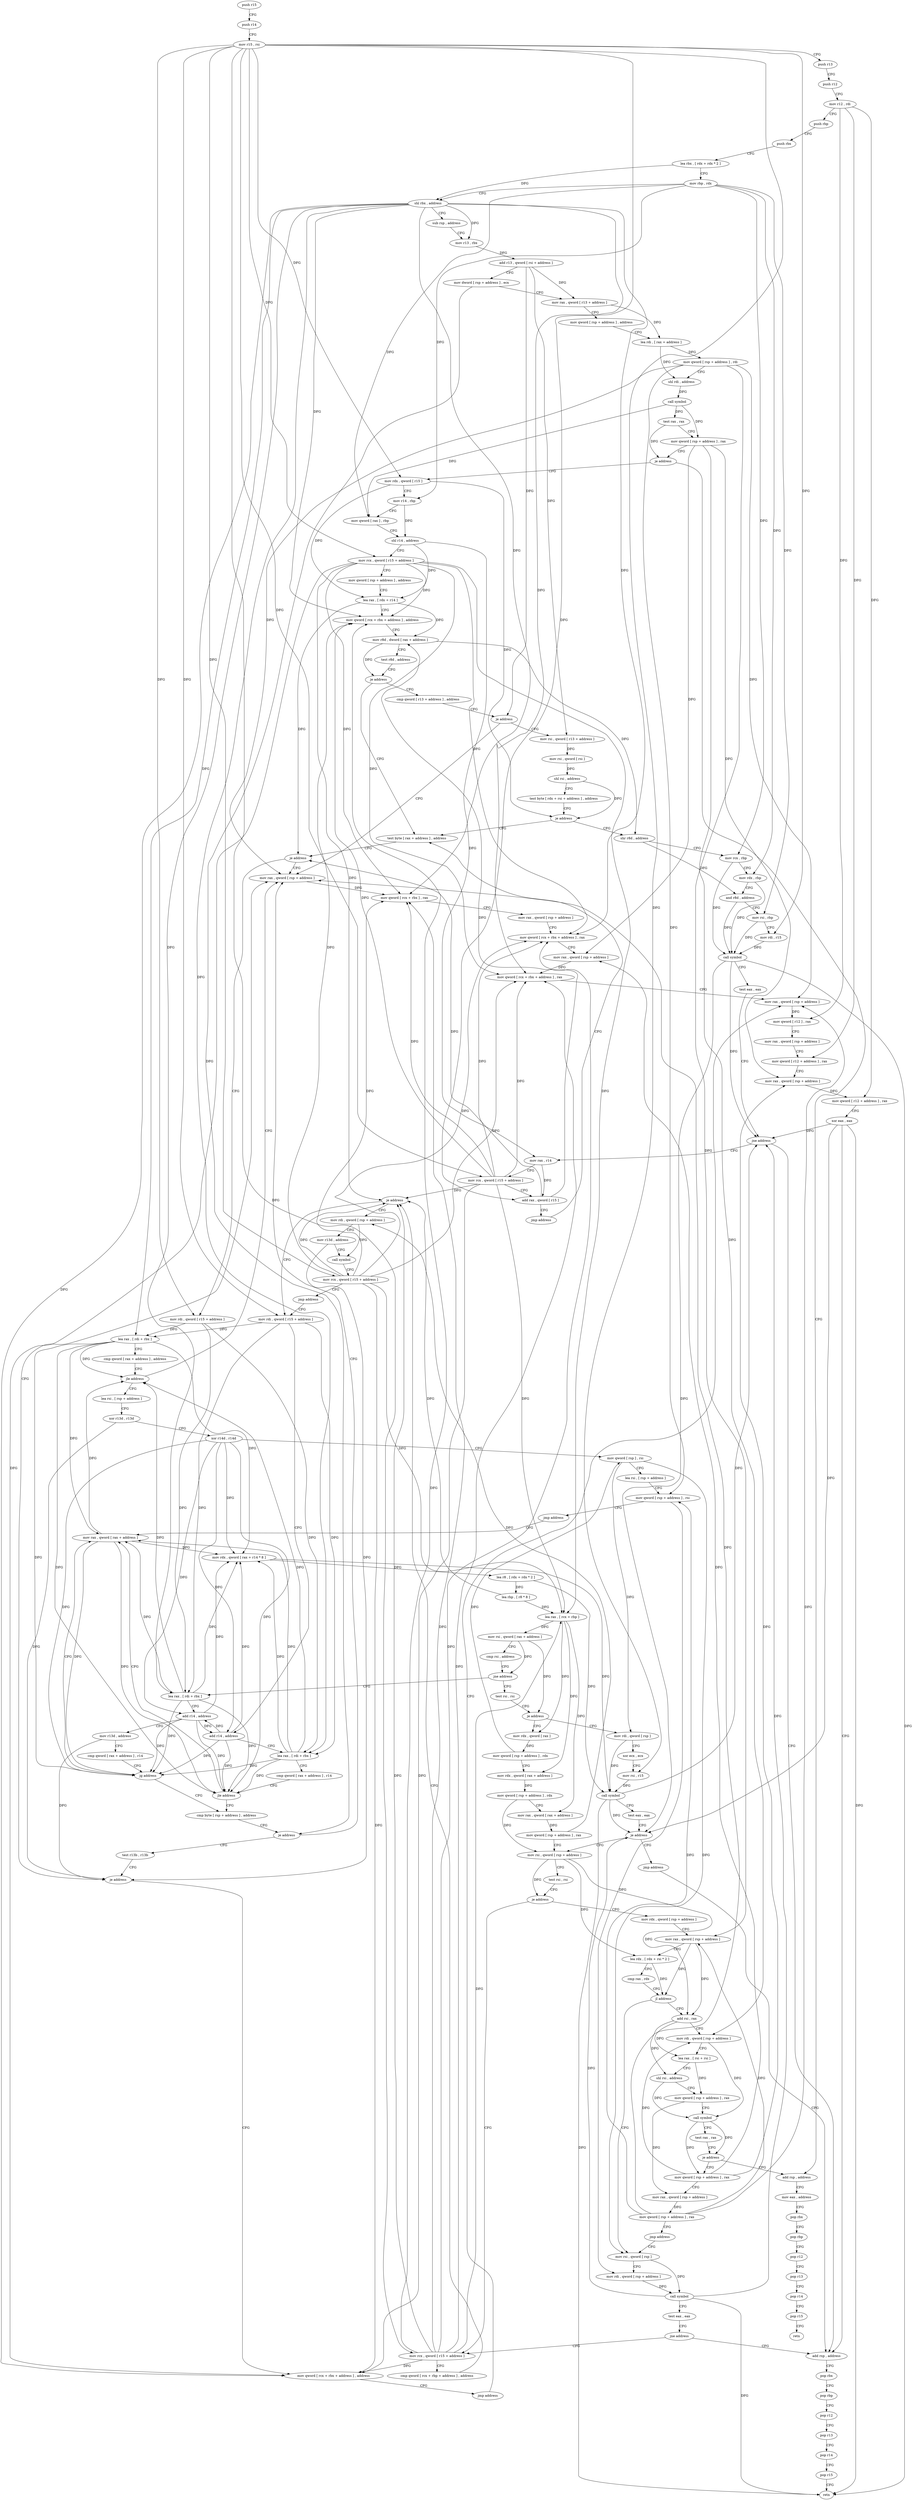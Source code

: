 digraph "func" {
"254016" [label = "push r15" ]
"254018" [label = "push r14" ]
"254020" [label = "mov r15 , rsi" ]
"254023" [label = "push r13" ]
"254025" [label = "push r12" ]
"254027" [label = "mov r12 , rdi" ]
"254030" [label = "push rbp" ]
"254031" [label = "push rbx" ]
"254032" [label = "lea rbx , [ rdx + rdx * 2 ]" ]
"254036" [label = "mov rbp , rdx" ]
"254039" [label = "shl rbx , address" ]
"254043" [label = "sub rsp , address" ]
"254047" [label = "mov r13 , rbx" ]
"254050" [label = "add r13 , qword [ rsi + address ]" ]
"254054" [label = "mov dword [ rsp + address ] , ecx" ]
"254058" [label = "mov rax , qword [ r13 + address ]" ]
"254062" [label = "mov qword [ rsp + address ] , address" ]
"254071" [label = "lea rdi , [ rax + address ]" ]
"254075" [label = "mov qword [ rsp + address ] , rdi" ]
"254080" [label = "shl rdi , address" ]
"254084" [label = "call symbol" ]
"254089" [label = "test rax , rax" ]
"254092" [label = "mov qword [ rsp + address ] , rax" ]
"254097" [label = "je address" ]
"254720" [label = "add rsp , address" ]
"254103" [label = "mov rdx , qword [ r15 ]" ]
"254724" [label = "mov eax , address" ]
"254729" [label = "pop rbx" ]
"254730" [label = "pop rbp" ]
"254731" [label = "pop r12" ]
"254733" [label = "pop r13" ]
"254735" [label = "pop r14" ]
"254737" [label = "pop r15" ]
"254739" [label = "retn" ]
"254106" [label = "mov r14 , rbp" ]
"254109" [label = "mov qword [ rax ] , rbp" ]
"254112" [label = "shl r14 , address" ]
"254116" [label = "mov rcx , qword [ r15 + address ]" ]
"254120" [label = "mov qword [ rsp + address ] , address" ]
"254129" [label = "lea rax , [ rdx + r14 ]" ]
"254133" [label = "mov qword [ rcx + rbx + address ] , address" ]
"254142" [label = "mov r8d , dword [ rax + address ]" ]
"254146" [label = "test r8d , address" ]
"254153" [label = "je address" ]
"254188" [label = "test byte [ rax + address ] , address" ]
"254155" [label = "cmp qword [ r13 + address ] , address" ]
"254192" [label = "je address" ]
"254464" [label = "mov rax , qword [ rsp + address ]" ]
"254198" [label = "mov rdi , qword [ r15 + address ]" ]
"254160" [label = "je address" ]
"254166" [label = "mov rsi , qword [ r13 + address ]" ]
"254469" [label = "mov qword [ rcx + rbx ] , rax" ]
"254473" [label = "mov rax , qword [ rsp + address ]" ]
"254478" [label = "mov qword [ rcx + rbx + address ] , rax" ]
"254483" [label = "mov rax , qword [ rsp + address ]" ]
"254488" [label = "mov qword [ rcx + rbx + address ] , rax" ]
"254493" [label = "mov rax , qword [ rsp + address ]" ]
"254202" [label = "lea rax , [ rdi + rbx ]" ]
"254206" [label = "cmp qword [ rax + address ] , address" ]
"254211" [label = "jle address" ]
"254217" [label = "lea rsi , [ rsp + address ]" ]
"254170" [label = "mov rsi , qword [ rsi ]" ]
"254173" [label = "shl rsi , address" ]
"254177" [label = "test byte [ rdx + rsi + address ] , address" ]
"254182" [label = "je address" ]
"254664" [label = "shr r8d , address" ]
"254222" [label = "xor r13d , r13d" ]
"254225" [label = "xor r14d , r14d" ]
"254228" [label = "mov qword [ rsp ] , rsi" ]
"254232" [label = "lea rsi , [ rsp + address ]" ]
"254237" [label = "mov qword [ rsp + address ] , rsi" ]
"254242" [label = "jmp address" ]
"254380" [label = "mov rax , qword [ rax + address ]" ]
"254668" [label = "mov rcx , rbp" ]
"254671" [label = "mov rdx , rbp" ]
"254674" [label = "and r8d , address" ]
"254681" [label = "mov rsi , rbp" ]
"254684" [label = "mov rdi , r15" ]
"254687" [label = "call symbol" ]
"254692" [label = "test eax , eax" ]
"254694" [label = "jne address" ]
"254524" [label = "add rsp , address" ]
"254700" [label = "mov rax , r14" ]
"254384" [label = "mov rdx , qword [ rax + r14 * 8 ]" ]
"254388" [label = "lea r8 , [ rdx + rdx * 2 ]" ]
"254392" [label = "lea rbp , [ r8 * 8 ]" ]
"254400" [label = "lea rax , [ rcx + rbp ]" ]
"254404" [label = "mov rsi , qword [ rax + address ]" ]
"254408" [label = "cmp rsi , address" ]
"254412" [label = "jne address" ]
"254256" [label = "test rsi , rsi" ]
"254418" [label = "lea rax , [ rdi + rbx ]" ]
"254528" [label = "pop rbx" ]
"254529" [label = "pop rbp" ]
"254530" [label = "pop r12" ]
"254532" [label = "pop r13" ]
"254534" [label = "pop r14" ]
"254536" [label = "pop r15" ]
"254538" [label = "retn" ]
"254703" [label = "mov rcx , qword [ r15 + address ]" ]
"254707" [label = "add rax , qword [ r15 ]" ]
"254710" [label = "jmp address" ]
"254259" [label = "je address" ]
"254544" [label = "mov rdi , qword [ rsp ]" ]
"254265" [label = "mov rdx , qword [ rax ]" ]
"254422" [label = "add r14 , address" ]
"254426" [label = "mov r13d , address" ]
"254432" [label = "cmp qword [ rax + address ] , r14" ]
"254436" [label = "jg address" ]
"254438" [label = "cmp byte [ rsp + address ] , address" ]
"254548" [label = "xor ecx , ecx" ]
"254550" [label = "mov rsi , r15" ]
"254553" [label = "call symbol" ]
"254558" [label = "test eax , eax" ]
"254560" [label = "je address" ]
"254291" [label = "mov rsi , qword [ rsp + address ]" ]
"254566" [label = "jmp address" ]
"254268" [label = "mov qword [ rsp + address ] , rdx" ]
"254273" [label = "mov rdx , qword [ rax + address ]" ]
"254277" [label = "mov qword [ rsp + address ] , rdx" ]
"254282" [label = "mov rax , qword [ rax + address ]" ]
"254286" [label = "mov qword [ rsp + address ] , rax" ]
"254443" [label = "je address" ]
"254445" [label = "test r13b , r13b" ]
"254296" [label = "test rsi , rsi" ]
"254299" [label = "je address" ]
"254346" [label = "mov rcx , qword [ r15 + address ]" ]
"254301" [label = "mov rdx , qword [ rsp + address ]" ]
"254350" [label = "cmp qword [ rcx + rbp + address ] , address" ]
"254356" [label = "je address" ]
"254576" [label = "mov rdi , qword [ rsp + address ]" ]
"254362" [label = "mov rdi , qword [ r15 + address ]" ]
"254306" [label = "mov rax , qword [ rsp + address ]" ]
"254311" [label = "lea rdx , [ rdx + rsi * 2 ]" ]
"254315" [label = "cmp rax , rdx" ]
"254318" [label = "jl address" ]
"254608" [label = "add rsi , rax" ]
"254324" [label = "mov rsi , qword [ rsp ]" ]
"254448" [label = "je address" ]
"254450" [label = "mov qword [ rcx + rbx + address ] , address" ]
"254581" [label = "mov r13d , address" ]
"254587" [label = "call symbol" ]
"254592" [label = "mov rcx , qword [ r15 + address ]" ]
"254596" [label = "jmp address" ]
"254366" [label = "add r14 , address" ]
"254370" [label = "lea rax , [ rdi + rbx ]" ]
"254374" [label = "cmp qword [ rax + address ] , r14" ]
"254378" [label = "jle address" ]
"254611" [label = "mov rdi , qword [ rsp + address ]" ]
"254616" [label = "lea rax , [ rsi + rsi ]" ]
"254620" [label = "shl rsi , address" ]
"254624" [label = "mov qword [ rsp + address ] , rax" ]
"254629" [label = "call symbol" ]
"254634" [label = "test rax , rax" ]
"254637" [label = "je address" ]
"254639" [label = "mov qword [ rsp + address ] , rax" ]
"254328" [label = "mov rdi , qword [ rsp + address ]" ]
"254333" [label = "call symbol" ]
"254338" [label = "test eax , eax" ]
"254340" [label = "jne address" ]
"254459" [label = "jmp address" ]
"254644" [label = "mov rax , qword [ rsp + address ]" ]
"254649" [label = "mov qword [ rsp + address ] , rax" ]
"254654" [label = "jmp address" ]
"254498" [label = "mov qword [ r12 ] , rax" ]
"254502" [label = "mov rax , qword [ rsp + address ]" ]
"254507" [label = "mov qword [ r12 + address ] , rax" ]
"254512" [label = "mov rax , qword [ rsp + address ]" ]
"254517" [label = "mov qword [ r12 + address ] , rax" ]
"254522" [label = "xor eax , eax" ]
"254016" -> "254018" [ label = "CFG" ]
"254018" -> "254020" [ label = "CFG" ]
"254020" -> "254023" [ label = "CFG" ]
"254020" -> "254103" [ label = "DFG" ]
"254020" -> "254116" [ label = "DFG" ]
"254020" -> "254198" [ label = "DFG" ]
"254020" -> "254684" [ label = "DFG" ]
"254020" -> "254703" [ label = "DFG" ]
"254020" -> "254707" [ label = "DFG" ]
"254020" -> "254550" [ label = "DFG" ]
"254020" -> "254346" [ label = "DFG" ]
"254020" -> "254592" [ label = "DFG" ]
"254020" -> "254362" [ label = "DFG" ]
"254023" -> "254025" [ label = "CFG" ]
"254025" -> "254027" [ label = "CFG" ]
"254027" -> "254030" [ label = "CFG" ]
"254027" -> "254498" [ label = "DFG" ]
"254027" -> "254507" [ label = "DFG" ]
"254027" -> "254517" [ label = "DFG" ]
"254030" -> "254031" [ label = "CFG" ]
"254031" -> "254032" [ label = "CFG" ]
"254032" -> "254036" [ label = "CFG" ]
"254032" -> "254039" [ label = "DFG" ]
"254036" -> "254039" [ label = "CFG" ]
"254036" -> "254106" [ label = "DFG" ]
"254036" -> "254109" [ label = "DFG" ]
"254036" -> "254668" [ label = "DFG" ]
"254036" -> "254671" [ label = "DFG" ]
"254036" -> "254681" [ label = "DFG" ]
"254039" -> "254043" [ label = "CFG" ]
"254039" -> "254047" [ label = "DFG" ]
"254039" -> "254133" [ label = "DFG" ]
"254039" -> "254469" [ label = "DFG" ]
"254039" -> "254478" [ label = "DFG" ]
"254039" -> "254488" [ label = "DFG" ]
"254039" -> "254202" [ label = "DFG" ]
"254039" -> "254418" [ label = "DFG" ]
"254039" -> "254450" [ label = "DFG" ]
"254039" -> "254370" [ label = "DFG" ]
"254043" -> "254047" [ label = "CFG" ]
"254047" -> "254050" [ label = "DFG" ]
"254050" -> "254054" [ label = "CFG" ]
"254050" -> "254058" [ label = "DFG" ]
"254050" -> "254160" [ label = "DFG" ]
"254050" -> "254166" [ label = "DFG" ]
"254054" -> "254058" [ label = "CFG" ]
"254054" -> "254443" [ label = "DFG" ]
"254058" -> "254062" [ label = "CFG" ]
"254058" -> "254071" [ label = "DFG" ]
"254062" -> "254071" [ label = "CFG" ]
"254071" -> "254075" [ label = "DFG" ]
"254071" -> "254080" [ label = "DFG" ]
"254075" -> "254080" [ label = "CFG" ]
"254075" -> "254464" [ label = "DFG" ]
"254075" -> "254493" [ label = "DFG" ]
"254075" -> "254306" [ label = "DFG" ]
"254075" -> "254237" [ label = "DFG" ]
"254080" -> "254084" [ label = "DFG" ]
"254084" -> "254089" [ label = "DFG" ]
"254084" -> "254092" [ label = "DFG" ]
"254084" -> "254109" [ label = "DFG" ]
"254089" -> "254092" [ label = "CFG" ]
"254089" -> "254097" [ label = "DFG" ]
"254092" -> "254097" [ label = "CFG" ]
"254092" -> "254483" [ label = "DFG" ]
"254092" -> "254512" [ label = "DFG" ]
"254092" -> "254611" [ label = "DFG" ]
"254097" -> "254720" [ label = "CFG" ]
"254097" -> "254103" [ label = "CFG" ]
"254720" -> "254724" [ label = "CFG" ]
"254103" -> "254106" [ label = "CFG" ]
"254103" -> "254129" [ label = "DFG" ]
"254103" -> "254182" [ label = "DFG" ]
"254724" -> "254729" [ label = "CFG" ]
"254729" -> "254730" [ label = "CFG" ]
"254730" -> "254731" [ label = "CFG" ]
"254731" -> "254733" [ label = "CFG" ]
"254733" -> "254735" [ label = "CFG" ]
"254735" -> "254737" [ label = "CFG" ]
"254737" -> "254739" [ label = "CFG" ]
"254106" -> "254109" [ label = "CFG" ]
"254106" -> "254112" [ label = "DFG" ]
"254109" -> "254112" [ label = "CFG" ]
"254112" -> "254116" [ label = "CFG" ]
"254112" -> "254129" [ label = "DFG" ]
"254112" -> "254700" [ label = "DFG" ]
"254116" -> "254120" [ label = "CFG" ]
"254116" -> "254133" [ label = "DFG" ]
"254116" -> "254469" [ label = "DFG" ]
"254116" -> "254478" [ label = "DFG" ]
"254116" -> "254488" [ label = "DFG" ]
"254116" -> "254400" [ label = "DFG" ]
"254116" -> "254356" [ label = "DFG" ]
"254116" -> "254450" [ label = "DFG" ]
"254120" -> "254129" [ label = "CFG" ]
"254129" -> "254133" [ label = "CFG" ]
"254129" -> "254142" [ label = "DFG" ]
"254129" -> "254192" [ label = "DFG" ]
"254133" -> "254142" [ label = "CFG" ]
"254142" -> "254146" [ label = "CFG" ]
"254142" -> "254153" [ label = "DFG" ]
"254142" -> "254664" [ label = "DFG" ]
"254146" -> "254153" [ label = "CFG" ]
"254153" -> "254188" [ label = "CFG" ]
"254153" -> "254155" [ label = "CFG" ]
"254188" -> "254192" [ label = "CFG" ]
"254155" -> "254160" [ label = "CFG" ]
"254192" -> "254464" [ label = "CFG" ]
"254192" -> "254198" [ label = "CFG" ]
"254464" -> "254469" [ label = "DFG" ]
"254198" -> "254202" [ label = "DFG" ]
"254198" -> "254418" [ label = "DFG" ]
"254198" -> "254370" [ label = "DFG" ]
"254160" -> "254464" [ label = "CFG" ]
"254160" -> "254166" [ label = "CFG" ]
"254166" -> "254170" [ label = "DFG" ]
"254469" -> "254473" [ label = "CFG" ]
"254473" -> "254478" [ label = "CFG" ]
"254478" -> "254483" [ label = "CFG" ]
"254483" -> "254488" [ label = "DFG" ]
"254488" -> "254493" [ label = "CFG" ]
"254493" -> "254498" [ label = "DFG" ]
"254202" -> "254206" [ label = "CFG" ]
"254202" -> "254211" [ label = "DFG" ]
"254202" -> "254380" [ label = "DFG" ]
"254202" -> "254384" [ label = "DFG" ]
"254202" -> "254436" [ label = "DFG" ]
"254202" -> "254378" [ label = "DFG" ]
"254206" -> "254211" [ label = "CFG" ]
"254211" -> "254464" [ label = "CFG" ]
"254211" -> "254217" [ label = "CFG" ]
"254217" -> "254222" [ label = "CFG" ]
"254170" -> "254173" [ label = "DFG" ]
"254173" -> "254177" [ label = "CFG" ]
"254173" -> "254182" [ label = "DFG" ]
"254177" -> "254182" [ label = "CFG" ]
"254182" -> "254664" [ label = "CFG" ]
"254182" -> "254188" [ label = "CFG" ]
"254664" -> "254668" [ label = "CFG" ]
"254664" -> "254674" [ label = "DFG" ]
"254222" -> "254225" [ label = "CFG" ]
"254222" -> "254448" [ label = "DFG" ]
"254225" -> "254228" [ label = "CFG" ]
"254225" -> "254384" [ label = "DFG" ]
"254225" -> "254422" [ label = "DFG" ]
"254225" -> "254436" [ label = "DFG" ]
"254225" -> "254366" [ label = "DFG" ]
"254225" -> "254378" [ label = "DFG" ]
"254228" -> "254232" [ label = "CFG" ]
"254228" -> "254544" [ label = "DFG" ]
"254228" -> "254324" [ label = "DFG" ]
"254232" -> "254237" [ label = "CFG" ]
"254237" -> "254242" [ label = "CFG" ]
"254237" -> "254328" [ label = "DFG" ]
"254242" -> "254380" [ label = "CFG" ]
"254380" -> "254384" [ label = "DFG" ]
"254380" -> "254211" [ label = "DFG" ]
"254380" -> "254436" [ label = "DFG" ]
"254380" -> "254378" [ label = "DFG" ]
"254668" -> "254671" [ label = "CFG" ]
"254668" -> "254687" [ label = "DFG" ]
"254671" -> "254674" [ label = "CFG" ]
"254671" -> "254687" [ label = "DFG" ]
"254674" -> "254681" [ label = "CFG" ]
"254674" -> "254687" [ label = "DFG" ]
"254681" -> "254684" [ label = "CFG" ]
"254681" -> "254687" [ label = "DFG" ]
"254684" -> "254687" [ label = "DFG" ]
"254687" -> "254692" [ label = "CFG" ]
"254687" -> "254694" [ label = "DFG" ]
"254687" -> "254538" [ label = "DFG" ]
"254687" -> "254560" [ label = "DFG" ]
"254692" -> "254694" [ label = "CFG" ]
"254694" -> "254524" [ label = "CFG" ]
"254694" -> "254700" [ label = "CFG" ]
"254524" -> "254528" [ label = "CFG" ]
"254700" -> "254703" [ label = "CFG" ]
"254700" -> "254707" [ label = "DFG" ]
"254384" -> "254388" [ label = "DFG" ]
"254384" -> "254553" [ label = "DFG" ]
"254388" -> "254392" [ label = "DFG" ]
"254388" -> "254553" [ label = "DFG" ]
"254392" -> "254400" [ label = "DFG" ]
"254392" -> "254356" [ label = "DFG" ]
"254400" -> "254404" [ label = "DFG" ]
"254400" -> "254265" [ label = "DFG" ]
"254400" -> "254273" [ label = "DFG" ]
"254400" -> "254282" [ label = "DFG" ]
"254404" -> "254408" [ label = "CFG" ]
"254404" -> "254412" [ label = "DFG" ]
"254404" -> "254259" [ label = "DFG" ]
"254408" -> "254412" [ label = "CFG" ]
"254412" -> "254256" [ label = "CFG" ]
"254412" -> "254418" [ label = "CFG" ]
"254256" -> "254259" [ label = "CFG" ]
"254418" -> "254422" [ label = "CFG" ]
"254418" -> "254211" [ label = "DFG" ]
"254418" -> "254380" [ label = "DFG" ]
"254418" -> "254384" [ label = "DFG" ]
"254418" -> "254436" [ label = "DFG" ]
"254418" -> "254378" [ label = "DFG" ]
"254528" -> "254529" [ label = "CFG" ]
"254529" -> "254530" [ label = "CFG" ]
"254530" -> "254532" [ label = "CFG" ]
"254532" -> "254534" [ label = "CFG" ]
"254534" -> "254536" [ label = "CFG" ]
"254536" -> "254538" [ label = "CFG" ]
"254703" -> "254707" [ label = "CFG" ]
"254703" -> "254133" [ label = "DFG" ]
"254703" -> "254469" [ label = "DFG" ]
"254703" -> "254478" [ label = "DFG" ]
"254703" -> "254488" [ label = "DFG" ]
"254703" -> "254400" [ label = "DFG" ]
"254703" -> "254356" [ label = "DFG" ]
"254703" -> "254450" [ label = "DFG" ]
"254707" -> "254710" [ label = "CFG" ]
"254707" -> "254142" [ label = "DFG" ]
"254707" -> "254192" [ label = "DFG" ]
"254710" -> "254188" [ label = "CFG" ]
"254259" -> "254544" [ label = "CFG" ]
"254259" -> "254265" [ label = "CFG" ]
"254544" -> "254548" [ label = "CFG" ]
"254544" -> "254553" [ label = "DFG" ]
"254265" -> "254268" [ label = "DFG" ]
"254422" -> "254426" [ label = "CFG" ]
"254422" -> "254384" [ label = "DFG" ]
"254422" -> "254436" [ label = "DFG" ]
"254422" -> "254366" [ label = "DFG" ]
"254422" -> "254378" [ label = "DFG" ]
"254426" -> "254432" [ label = "CFG" ]
"254426" -> "254448" [ label = "DFG" ]
"254432" -> "254436" [ label = "CFG" ]
"254436" -> "254380" [ label = "CFG" ]
"254436" -> "254438" [ label = "CFG" ]
"254438" -> "254443" [ label = "CFG" ]
"254548" -> "254550" [ label = "CFG" ]
"254550" -> "254553" [ label = "DFG" ]
"254553" -> "254558" [ label = "CFG" ]
"254553" -> "254694" [ label = "DFG" ]
"254553" -> "254538" [ label = "DFG" ]
"254553" -> "254560" [ label = "DFG" ]
"254558" -> "254560" [ label = "CFG" ]
"254560" -> "254291" [ label = "CFG" ]
"254560" -> "254566" [ label = "CFG" ]
"254291" -> "254296" [ label = "CFG" ]
"254291" -> "254299" [ label = "DFG" ]
"254291" -> "254311" [ label = "DFG" ]
"254291" -> "254608" [ label = "DFG" ]
"254566" -> "254524" [ label = "CFG" ]
"254268" -> "254273" [ label = "CFG" ]
"254268" -> "254228" [ label = "DFG" ]
"254273" -> "254277" [ label = "DFG" ]
"254277" -> "254282" [ label = "CFG" ]
"254277" -> "254291" [ label = "DFG" ]
"254282" -> "254286" [ label = "DFG" ]
"254286" -> "254291" [ label = "CFG" ]
"254286" -> "254576" [ label = "DFG" ]
"254443" -> "254464" [ label = "CFG" ]
"254443" -> "254445" [ label = "CFG" ]
"254445" -> "254448" [ label = "CFG" ]
"254296" -> "254299" [ label = "CFG" ]
"254299" -> "254346" [ label = "CFG" ]
"254299" -> "254301" [ label = "CFG" ]
"254346" -> "254350" [ label = "CFG" ]
"254346" -> "254133" [ label = "DFG" ]
"254346" -> "254469" [ label = "DFG" ]
"254346" -> "254478" [ label = "DFG" ]
"254346" -> "254488" [ label = "DFG" ]
"254346" -> "254400" [ label = "DFG" ]
"254346" -> "254356" [ label = "DFG" ]
"254346" -> "254450" [ label = "DFG" ]
"254301" -> "254306" [ label = "CFG" ]
"254350" -> "254356" [ label = "CFG" ]
"254356" -> "254576" [ label = "CFG" ]
"254356" -> "254362" [ label = "CFG" ]
"254576" -> "254581" [ label = "CFG" ]
"254576" -> "254587" [ label = "DFG" ]
"254362" -> "254366" [ label = "CFG" ]
"254362" -> "254202" [ label = "DFG" ]
"254362" -> "254418" [ label = "DFG" ]
"254362" -> "254370" [ label = "DFG" ]
"254306" -> "254311" [ label = "CFG" ]
"254306" -> "254318" [ label = "DFG" ]
"254306" -> "254608" [ label = "DFG" ]
"254311" -> "254315" [ label = "CFG" ]
"254311" -> "254318" [ label = "DFG" ]
"254315" -> "254318" [ label = "CFG" ]
"254318" -> "254608" [ label = "CFG" ]
"254318" -> "254324" [ label = "CFG" ]
"254608" -> "254611" [ label = "CFG" ]
"254608" -> "254616" [ label = "DFG" ]
"254608" -> "254620" [ label = "DFG" ]
"254324" -> "254328" [ label = "CFG" ]
"254324" -> "254333" [ label = "DFG" ]
"254448" -> "254464" [ label = "CFG" ]
"254448" -> "254450" [ label = "CFG" ]
"254450" -> "254459" [ label = "CFG" ]
"254581" -> "254587" [ label = "CFG" ]
"254581" -> "254448" [ label = "DFG" ]
"254587" -> "254592" [ label = "CFG" ]
"254592" -> "254596" [ label = "CFG" ]
"254592" -> "254133" [ label = "DFG" ]
"254592" -> "254469" [ label = "DFG" ]
"254592" -> "254478" [ label = "DFG" ]
"254592" -> "254488" [ label = "DFG" ]
"254592" -> "254400" [ label = "DFG" ]
"254592" -> "254356" [ label = "DFG" ]
"254592" -> "254450" [ label = "DFG" ]
"254596" -> "254362" [ label = "CFG" ]
"254366" -> "254370" [ label = "CFG" ]
"254366" -> "254384" [ label = "DFG" ]
"254366" -> "254422" [ label = "DFG" ]
"254366" -> "254436" [ label = "DFG" ]
"254366" -> "254378" [ label = "DFG" ]
"254370" -> "254374" [ label = "CFG" ]
"254370" -> "254211" [ label = "DFG" ]
"254370" -> "254380" [ label = "DFG" ]
"254370" -> "254384" [ label = "DFG" ]
"254370" -> "254436" [ label = "DFG" ]
"254370" -> "254378" [ label = "DFG" ]
"254374" -> "254378" [ label = "CFG" ]
"254378" -> "254438" [ label = "CFG" ]
"254378" -> "254380" [ label = "CFG" ]
"254611" -> "254616" [ label = "CFG" ]
"254611" -> "254629" [ label = "DFG" ]
"254616" -> "254620" [ label = "CFG" ]
"254616" -> "254624" [ label = "DFG" ]
"254620" -> "254624" [ label = "CFG" ]
"254620" -> "254629" [ label = "DFG" ]
"254624" -> "254629" [ label = "CFG" ]
"254624" -> "254644" [ label = "DFG" ]
"254629" -> "254634" [ label = "CFG" ]
"254629" -> "254637" [ label = "DFG" ]
"254629" -> "254639" [ label = "DFG" ]
"254634" -> "254637" [ label = "CFG" ]
"254637" -> "254720" [ label = "CFG" ]
"254637" -> "254639" [ label = "CFG" ]
"254639" -> "254644" [ label = "CFG" ]
"254639" -> "254483" [ label = "DFG" ]
"254639" -> "254512" [ label = "DFG" ]
"254639" -> "254611" [ label = "DFG" ]
"254328" -> "254333" [ label = "DFG" ]
"254333" -> "254338" [ label = "CFG" ]
"254333" -> "254694" [ label = "DFG" ]
"254333" -> "254560" [ label = "DFG" ]
"254333" -> "254538" [ label = "DFG" ]
"254338" -> "254340" [ label = "CFG" ]
"254340" -> "254524" [ label = "CFG" ]
"254340" -> "254346" [ label = "CFG" ]
"254459" -> "254493" [ label = "CFG" ]
"254644" -> "254649" [ label = "DFG" ]
"254649" -> "254654" [ label = "CFG" ]
"254649" -> "254464" [ label = "DFG" ]
"254649" -> "254493" [ label = "DFG" ]
"254649" -> "254237" [ label = "DFG" ]
"254649" -> "254306" [ label = "DFG" ]
"254654" -> "254324" [ label = "CFG" ]
"254498" -> "254502" [ label = "CFG" ]
"254502" -> "254507" [ label = "CFG" ]
"254507" -> "254512" [ label = "CFG" ]
"254512" -> "254517" [ label = "DFG" ]
"254517" -> "254522" [ label = "CFG" ]
"254522" -> "254524" [ label = "CFG" ]
"254522" -> "254694" [ label = "DFG" ]
"254522" -> "254538" [ label = "DFG" ]
"254522" -> "254560" [ label = "DFG" ]
}
